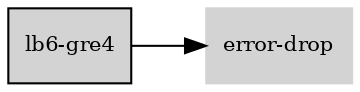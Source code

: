 digraph "lb6_gre4_subgraph" {
  rankdir=LR;
  node [shape=box, style=filled, fontsize=10, color=lightgray, fontcolor=black, fillcolor=lightgray];
  "lb6-gre4" [color=black, fontcolor=black, fillcolor=lightgray];
  edge [fontsize=8];
  "lb6-gre4" -> "error-drop";
}

